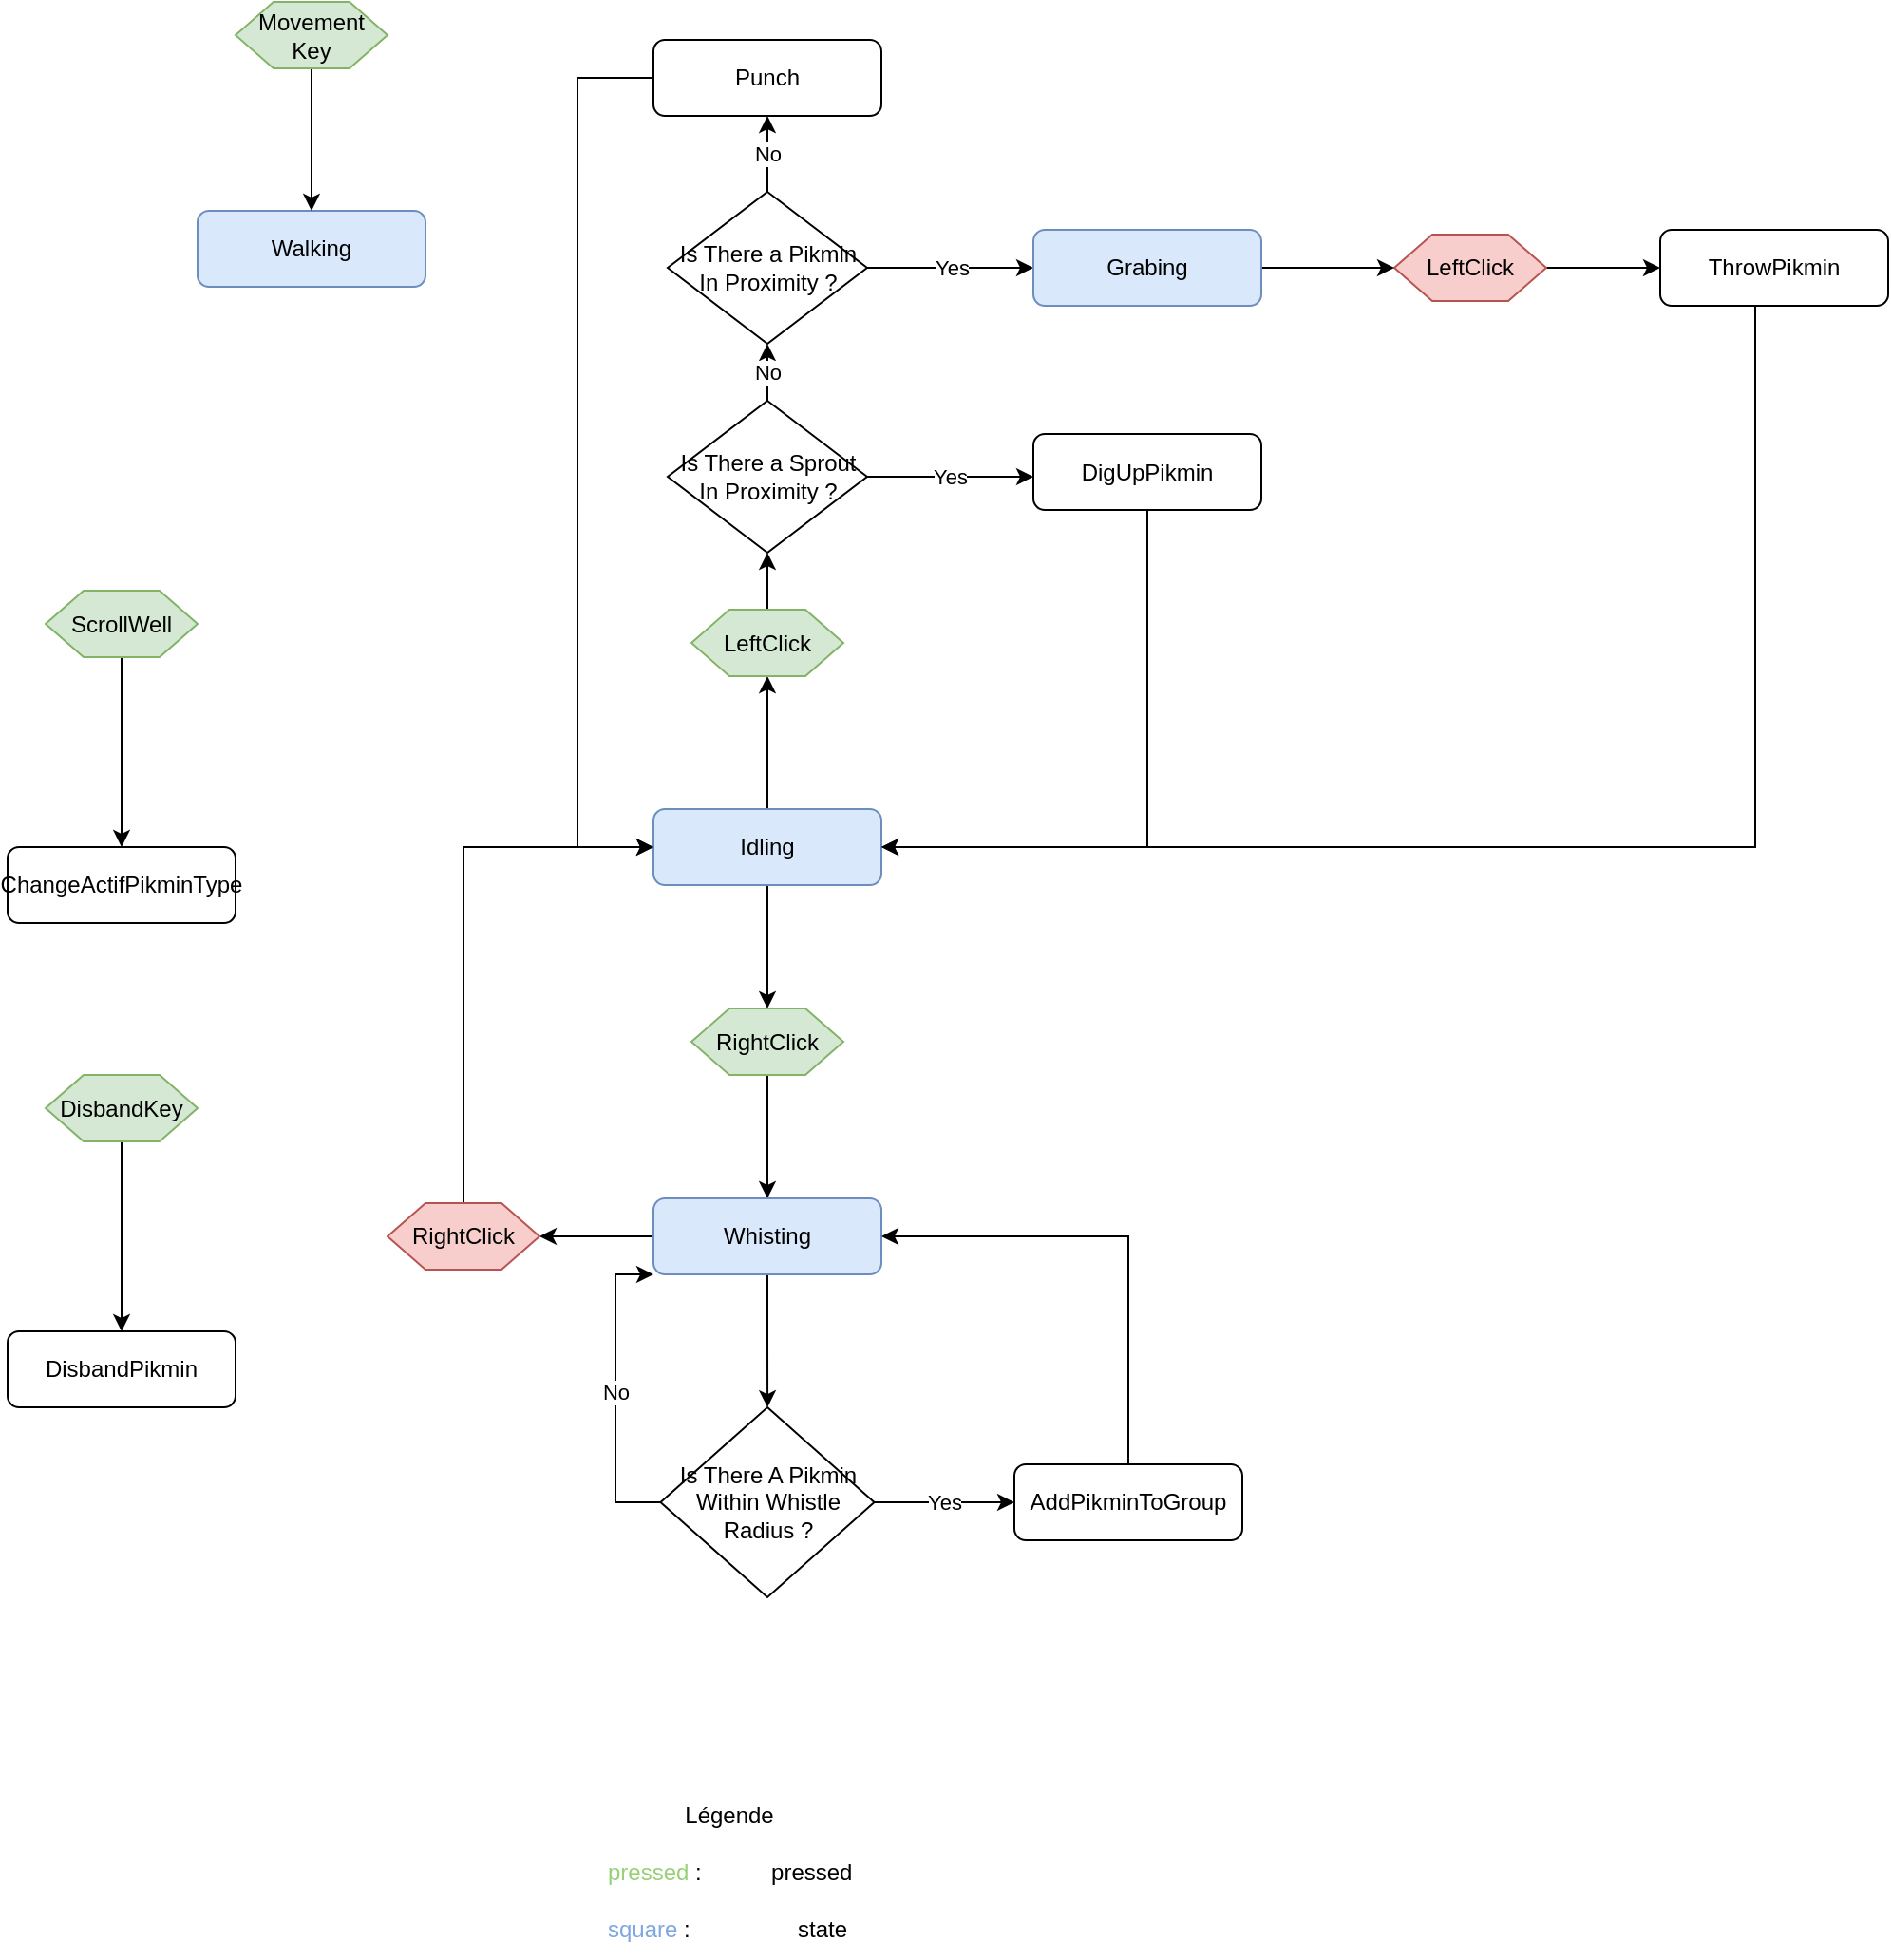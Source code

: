 <mxfile version="24.5.4" type="device">
  <diagram id="C5RBs43oDa-KdzZeNtuy" name="Page-1">
    <mxGraphModel dx="1380" dy="819" grid="1" gridSize="10" guides="1" tooltips="1" connect="1" arrows="1" fold="1" page="1" pageScale="1" pageWidth="827" pageHeight="1169" math="0" shadow="0">
      <root>
        <mxCell id="WIyWlLk6GJQsqaUBKTNV-0" />
        <mxCell id="WIyWlLk6GJQsqaUBKTNV-1" parent="WIyWlLk6GJQsqaUBKTNV-0" />
        <mxCell id="WIyWlLk6GJQsqaUBKTNV-8" value="No" style="rounded=0;html=1;jettySize=auto;orthogonalLoop=1;fontSize=11;endArrow=block;endFill=0;endSize=8;strokeWidth=1;shadow=0;labelBackgroundColor=none;edgeStyle=orthogonalEdgeStyle;" parent="WIyWlLk6GJQsqaUBKTNV-1" edge="1">
          <mxGeometry x="0.333" y="20" relative="1" as="geometry">
            <mxPoint as="offset" />
            <mxPoint x="330" y="440" as="sourcePoint" />
          </mxGeometry>
        </mxCell>
        <mxCell id="WIyWlLk6GJQsqaUBKTNV-9" value="Yes" style="edgeStyle=orthogonalEdgeStyle;rounded=0;html=1;jettySize=auto;orthogonalLoop=1;fontSize=11;endArrow=block;endFill=0;endSize=8;strokeWidth=1;shadow=0;labelBackgroundColor=none;" parent="WIyWlLk6GJQsqaUBKTNV-1" edge="1">
          <mxGeometry y="10" relative="1" as="geometry">
            <mxPoint as="offset" />
            <mxPoint x="430" y="400" as="targetPoint" />
          </mxGeometry>
        </mxCell>
        <mxCell id="4GhjZ-f7PvsUTq7iv2KQ-1" style="edgeStyle=orthogonalEdgeStyle;rounded=0;orthogonalLoop=1;jettySize=auto;html=1;entryX=0.5;entryY=1;entryDx=0;entryDy=0;" parent="WIyWlLk6GJQsqaUBKTNV-1" source="4GhjZ-f7PvsUTq7iv2KQ-3" target="4GhjZ-f7PvsUTq7iv2KQ-26" edge="1">
          <mxGeometry relative="1" as="geometry">
            <mxPoint x="700" y="520" as="targetPoint" />
          </mxGeometry>
        </mxCell>
        <mxCell id="4GhjZ-f7PvsUTq7iv2KQ-95" style="edgeStyle=orthogonalEdgeStyle;rounded=0;orthogonalLoop=1;jettySize=auto;html=1;" parent="WIyWlLk6GJQsqaUBKTNV-1" source="4GhjZ-f7PvsUTq7iv2KQ-3" target="4GhjZ-f7PvsUTq7iv2KQ-94" edge="1">
          <mxGeometry relative="1" as="geometry" />
        </mxCell>
        <mxCell id="4GhjZ-f7PvsUTq7iv2KQ-3" value="Idling" style="rounded=1;whiteSpace=wrap;html=1;fontSize=12;glass=0;strokeWidth=1;shadow=0;fillColor=#dae8fc;strokeColor=#6c8ebf;" parent="WIyWlLk6GJQsqaUBKTNV-1" vertex="1">
          <mxGeometry x="390" y="565" width="120" height="40" as="geometry" />
        </mxCell>
        <mxCell id="4GhjZ-f7PvsUTq7iv2KQ-17" value="Walking" style="rounded=1;whiteSpace=wrap;html=1;fontSize=12;glass=0;strokeWidth=1;shadow=0;fillColor=#dae8fc;strokeColor=#6c8ebf;" parent="WIyWlLk6GJQsqaUBKTNV-1" vertex="1">
          <mxGeometry x="150" y="250" width="120" height="40" as="geometry" />
        </mxCell>
        <mxCell id="4GhjZ-f7PvsUTq7iv2KQ-18" value="Légende" style="swimlane;fontStyle=0;childLayout=stackLayout;horizontal=1;startSize=30;horizontalStack=0;resizeParent=1;resizeParentMax=0;resizeLast=0;collapsible=1;marginBottom=0;whiteSpace=wrap;html=1;strokeColor=none;" parent="WIyWlLk6GJQsqaUBKTNV-1" vertex="1">
          <mxGeometry x="360" y="1080" width="140" height="90" as="geometry" />
        </mxCell>
        <mxCell id="4GhjZ-f7PvsUTq7iv2KQ-19" value="&lt;font color=&quot;#97d077&quot;&gt;pressed&amp;nbsp;&lt;/font&gt;:&amp;nbsp; &amp;nbsp; &amp;nbsp; &amp;nbsp; &amp;nbsp; &amp;nbsp;pressed" style="text;strokeColor=none;fillColor=none;align=left;verticalAlign=middle;spacingLeft=4;spacingRight=4;overflow=hidden;points=[[0,0.5],[1,0.5]];portConstraint=eastwest;rotatable=0;whiteSpace=wrap;html=1;" parent="4GhjZ-f7PvsUTq7iv2KQ-18" vertex="1">
          <mxGeometry y="30" width="140" height="30" as="geometry" />
        </mxCell>
        <mxCell id="4GhjZ-f7PvsUTq7iv2KQ-20" value="&lt;font color=&quot;#7ea6e0&quot;&gt;square&amp;nbsp;&lt;/font&gt;:&amp;nbsp; &amp;nbsp; &amp;nbsp; &amp;nbsp; &amp;nbsp; &amp;nbsp; &amp;nbsp; &amp;nbsp; &amp;nbsp;state" style="text;strokeColor=none;fillColor=none;align=left;verticalAlign=middle;spacingLeft=4;spacingRight=4;overflow=hidden;points=[[0,0.5],[1,0.5]];portConstraint=eastwest;rotatable=0;whiteSpace=wrap;html=1;" parent="4GhjZ-f7PvsUTq7iv2KQ-18" vertex="1">
          <mxGeometry y="60" width="140" height="30" as="geometry" />
        </mxCell>
        <mxCell id="4GhjZ-f7PvsUTq7iv2KQ-75" style="edgeStyle=orthogonalEdgeStyle;rounded=0;orthogonalLoop=1;jettySize=auto;html=1;entryX=0.5;entryY=1;entryDx=0;entryDy=0;" parent="WIyWlLk6GJQsqaUBKTNV-1" source="4GhjZ-f7PvsUTq7iv2KQ-26" target="4GhjZ-f7PvsUTq7iv2KQ-74" edge="1">
          <mxGeometry relative="1" as="geometry" />
        </mxCell>
        <mxCell id="4GhjZ-f7PvsUTq7iv2KQ-26" value="LeftClick" style="shape=hexagon;perimeter=hexagonPerimeter2;whiteSpace=wrap;html=1;fixedSize=1;fillColor=#d5e8d4;strokeColor=#82b366;" parent="WIyWlLk6GJQsqaUBKTNV-1" vertex="1">
          <mxGeometry x="410" y="460" width="80" height="35" as="geometry" />
        </mxCell>
        <mxCell id="4GhjZ-f7PvsUTq7iv2KQ-92" style="edgeStyle=orthogonalEdgeStyle;rounded=0;orthogonalLoop=1;jettySize=auto;html=1;entryX=0;entryY=0.5;entryDx=0;entryDy=0;" parent="WIyWlLk6GJQsqaUBKTNV-1" source="4GhjZ-f7PvsUTq7iv2KQ-28" target="4GhjZ-f7PvsUTq7iv2KQ-91" edge="1">
          <mxGeometry relative="1" as="geometry" />
        </mxCell>
        <mxCell id="4GhjZ-f7PvsUTq7iv2KQ-28" value="LeftClick" style="shape=hexagon;perimeter=hexagonPerimeter2;whiteSpace=wrap;html=1;fixedSize=1;fillColor=#f8cecc;strokeColor=#b85450;" parent="WIyWlLk6GJQsqaUBKTNV-1" vertex="1">
          <mxGeometry x="780" y="262.5" width="80" height="35" as="geometry" />
        </mxCell>
        <mxCell id="4GhjZ-f7PvsUTq7iv2KQ-70" style="edgeStyle=orthogonalEdgeStyle;rounded=0;orthogonalLoop=1;jettySize=auto;html=1;entryX=0.5;entryY=0;entryDx=0;entryDy=0;" parent="WIyWlLk6GJQsqaUBKTNV-1" source="4GhjZ-f7PvsUTq7iv2KQ-69" target="4GhjZ-f7PvsUTq7iv2KQ-17" edge="1">
          <mxGeometry relative="1" as="geometry" />
        </mxCell>
        <mxCell id="4GhjZ-f7PvsUTq7iv2KQ-69" value="Movement&lt;div&gt;Key&lt;/div&gt;" style="shape=hexagon;perimeter=hexagonPerimeter2;whiteSpace=wrap;html=1;fixedSize=1;fillColor=#d5e8d4;strokeColor=#82b366;" parent="WIyWlLk6GJQsqaUBKTNV-1" vertex="1">
          <mxGeometry x="170" y="140" width="80" height="35" as="geometry" />
        </mxCell>
        <mxCell id="4GhjZ-f7PvsUTq7iv2KQ-82" value="No" style="edgeStyle=orthogonalEdgeStyle;rounded=0;orthogonalLoop=1;jettySize=auto;html=1;entryX=0.5;entryY=1;entryDx=0;entryDy=0;entryPerimeter=0;" parent="WIyWlLk6GJQsqaUBKTNV-1" source="4GhjZ-f7PvsUTq7iv2KQ-71" target="4GhjZ-f7PvsUTq7iv2KQ-87" edge="1">
          <mxGeometry relative="1" as="geometry">
            <mxPoint x="450" y="200.04" as="targetPoint" />
          </mxGeometry>
        </mxCell>
        <mxCell id="4GhjZ-f7PvsUTq7iv2KQ-83" value="Yes" style="edgeStyle=orthogonalEdgeStyle;rounded=0;orthogonalLoop=1;jettySize=auto;html=1;entryX=0;entryY=0.5;entryDx=0;entryDy=0;" parent="WIyWlLk6GJQsqaUBKTNV-1" source="4GhjZ-f7PvsUTq7iv2KQ-71" target="4GhjZ-f7PvsUTq7iv2KQ-89" edge="1">
          <mxGeometry relative="1" as="geometry">
            <mxPoint x="590" y="280" as="targetPoint" />
          </mxGeometry>
        </mxCell>
        <mxCell id="4GhjZ-f7PvsUTq7iv2KQ-71" value="Is There a Pikmin&lt;div&gt;In Proximity ?&lt;/div&gt;" style="rhombus;whiteSpace=wrap;html=1;" parent="WIyWlLk6GJQsqaUBKTNV-1" vertex="1">
          <mxGeometry x="397.5" y="240" width="105" height="80" as="geometry" />
        </mxCell>
        <mxCell id="4GhjZ-f7PvsUTq7iv2KQ-76" value="No" style="edgeStyle=orthogonalEdgeStyle;rounded=0;orthogonalLoop=1;jettySize=auto;html=1;entryX=0.5;entryY=1;entryDx=0;entryDy=0;" parent="WIyWlLk6GJQsqaUBKTNV-1" source="4GhjZ-f7PvsUTq7iv2KQ-74" target="4GhjZ-f7PvsUTq7iv2KQ-71" edge="1">
          <mxGeometry relative="1" as="geometry" />
        </mxCell>
        <mxCell id="4GhjZ-f7PvsUTq7iv2KQ-77" value="Yes" style="edgeStyle=orthogonalEdgeStyle;rounded=0;orthogonalLoop=1;jettySize=auto;html=1;entryX=0;entryY=0.563;entryDx=0;entryDy=0;entryPerimeter=0;" parent="WIyWlLk6GJQsqaUBKTNV-1" source="4GhjZ-f7PvsUTq7iv2KQ-74" target="4GhjZ-f7PvsUTq7iv2KQ-79" edge="1">
          <mxGeometry relative="1" as="geometry">
            <mxPoint x="580" y="390" as="targetPoint" />
          </mxGeometry>
        </mxCell>
        <mxCell id="4GhjZ-f7PvsUTq7iv2KQ-74" value="Is There a Sprout&lt;div&gt;In Proximity ?&lt;/div&gt;" style="rhombus;whiteSpace=wrap;html=1;" parent="WIyWlLk6GJQsqaUBKTNV-1" vertex="1">
          <mxGeometry x="397.5" y="350" width="105" height="80" as="geometry" />
        </mxCell>
        <mxCell id="4GhjZ-f7PvsUTq7iv2KQ-80" style="edgeStyle=orthogonalEdgeStyle;rounded=0;orthogonalLoop=1;jettySize=auto;html=1;entryX=1;entryY=0.5;entryDx=0;entryDy=0;exitX=0.5;exitY=1;exitDx=0;exitDy=0;" parent="WIyWlLk6GJQsqaUBKTNV-1" source="4GhjZ-f7PvsUTq7iv2KQ-79" target="4GhjZ-f7PvsUTq7iv2KQ-3" edge="1">
          <mxGeometry relative="1" as="geometry">
            <mxPoint x="550" y="500" as="targetPoint" />
            <Array as="points">
              <mxPoint x="650" y="585" />
            </Array>
          </mxGeometry>
        </mxCell>
        <mxCell id="4GhjZ-f7PvsUTq7iv2KQ-79" value="DigUpPikmin" style="rounded=1;whiteSpace=wrap;html=1;fontSize=12;glass=0;strokeWidth=1;shadow=0;" parent="WIyWlLk6GJQsqaUBKTNV-1" vertex="1">
          <mxGeometry x="590" y="367.5" width="120" height="40" as="geometry" />
        </mxCell>
        <mxCell id="4GhjZ-f7PvsUTq7iv2KQ-88" style="edgeStyle=orthogonalEdgeStyle;rounded=0;orthogonalLoop=1;jettySize=auto;html=1;entryX=0;entryY=0.5;entryDx=0;entryDy=0;" parent="WIyWlLk6GJQsqaUBKTNV-1" source="4GhjZ-f7PvsUTq7iv2KQ-87" target="4GhjZ-f7PvsUTq7iv2KQ-3" edge="1">
          <mxGeometry relative="1" as="geometry">
            <Array as="points">
              <mxPoint x="350" y="180" />
              <mxPoint x="350" y="585" />
            </Array>
          </mxGeometry>
        </mxCell>
        <mxCell id="4GhjZ-f7PvsUTq7iv2KQ-87" value="Punch" style="rounded=1;whiteSpace=wrap;html=1;fontSize=12;glass=0;strokeWidth=1;shadow=0;" parent="WIyWlLk6GJQsqaUBKTNV-1" vertex="1">
          <mxGeometry x="390" y="160" width="120" height="40" as="geometry" />
        </mxCell>
        <mxCell id="4GhjZ-f7PvsUTq7iv2KQ-90" style="edgeStyle=orthogonalEdgeStyle;rounded=0;orthogonalLoop=1;jettySize=auto;html=1;entryX=0;entryY=0.5;entryDx=0;entryDy=0;" parent="WIyWlLk6GJQsqaUBKTNV-1" source="4GhjZ-f7PvsUTq7iv2KQ-89" target="4GhjZ-f7PvsUTq7iv2KQ-28" edge="1">
          <mxGeometry relative="1" as="geometry" />
        </mxCell>
        <mxCell id="4GhjZ-f7PvsUTq7iv2KQ-89" value="Grabing" style="rounded=1;whiteSpace=wrap;html=1;fontSize=12;glass=0;strokeWidth=1;shadow=0;fillColor=#dae8fc;strokeColor=#6c8ebf;" parent="WIyWlLk6GJQsqaUBKTNV-1" vertex="1">
          <mxGeometry x="590" y="260" width="120" height="40" as="geometry" />
        </mxCell>
        <mxCell id="4GhjZ-f7PvsUTq7iv2KQ-93" style="edgeStyle=orthogonalEdgeStyle;rounded=0;orthogonalLoop=1;jettySize=auto;html=1;entryX=1;entryY=0.5;entryDx=0;entryDy=0;" parent="WIyWlLk6GJQsqaUBKTNV-1" source="4GhjZ-f7PvsUTq7iv2KQ-91" target="4GhjZ-f7PvsUTq7iv2KQ-3" edge="1">
          <mxGeometry relative="1" as="geometry">
            <Array as="points">
              <mxPoint x="970" y="585" />
            </Array>
          </mxGeometry>
        </mxCell>
        <mxCell id="4GhjZ-f7PvsUTq7iv2KQ-91" value="ThrowPikmin" style="rounded=1;whiteSpace=wrap;html=1;fontSize=12;glass=0;strokeWidth=1;shadow=0;" parent="WIyWlLk6GJQsqaUBKTNV-1" vertex="1">
          <mxGeometry x="920" y="260" width="120" height="40" as="geometry" />
        </mxCell>
        <mxCell id="4GhjZ-f7PvsUTq7iv2KQ-97" style="edgeStyle=orthogonalEdgeStyle;rounded=0;orthogonalLoop=1;jettySize=auto;html=1;entryX=0.5;entryY=0;entryDx=0;entryDy=0;" parent="WIyWlLk6GJQsqaUBKTNV-1" source="4GhjZ-f7PvsUTq7iv2KQ-94" target="4GhjZ-f7PvsUTq7iv2KQ-96" edge="1">
          <mxGeometry relative="1" as="geometry" />
        </mxCell>
        <mxCell id="4GhjZ-f7PvsUTq7iv2KQ-94" value="RightClick" style="shape=hexagon;perimeter=hexagonPerimeter2;whiteSpace=wrap;html=1;fixedSize=1;fillColor=#d5e8d4;strokeColor=#82b366;" parent="WIyWlLk6GJQsqaUBKTNV-1" vertex="1">
          <mxGeometry x="410" y="670" width="80" height="35" as="geometry" />
        </mxCell>
        <mxCell id="4GhjZ-f7PvsUTq7iv2KQ-100" style="edgeStyle=orthogonalEdgeStyle;rounded=0;orthogonalLoop=1;jettySize=auto;html=1;" parent="WIyWlLk6GJQsqaUBKTNV-1" source="4GhjZ-f7PvsUTq7iv2KQ-96" target="4GhjZ-f7PvsUTq7iv2KQ-99" edge="1">
          <mxGeometry relative="1" as="geometry" />
        </mxCell>
        <mxCell id="4GhjZ-f7PvsUTq7iv2KQ-102" style="edgeStyle=orthogonalEdgeStyle;rounded=0;orthogonalLoop=1;jettySize=auto;html=1;" parent="WIyWlLk6GJQsqaUBKTNV-1" source="4GhjZ-f7PvsUTq7iv2KQ-96" target="4GhjZ-f7PvsUTq7iv2KQ-103" edge="1">
          <mxGeometry relative="1" as="geometry">
            <mxPoint x="450" y="880" as="targetPoint" />
          </mxGeometry>
        </mxCell>
        <mxCell id="4GhjZ-f7PvsUTq7iv2KQ-96" value="Whisting" style="rounded=1;whiteSpace=wrap;html=1;fontSize=12;glass=0;strokeWidth=1;shadow=0;fillColor=#dae8fc;strokeColor=#6c8ebf;" parent="WIyWlLk6GJQsqaUBKTNV-1" vertex="1">
          <mxGeometry x="390" y="770" width="120" height="40" as="geometry" />
        </mxCell>
        <mxCell id="4GhjZ-f7PvsUTq7iv2KQ-101" style="edgeStyle=orthogonalEdgeStyle;rounded=0;orthogonalLoop=1;jettySize=auto;html=1;entryX=0;entryY=0.5;entryDx=0;entryDy=0;" parent="WIyWlLk6GJQsqaUBKTNV-1" source="4GhjZ-f7PvsUTq7iv2KQ-99" target="4GhjZ-f7PvsUTq7iv2KQ-3" edge="1">
          <mxGeometry relative="1" as="geometry">
            <Array as="points">
              <mxPoint x="290" y="585" />
            </Array>
          </mxGeometry>
        </mxCell>
        <mxCell id="4GhjZ-f7PvsUTq7iv2KQ-99" value="RightClick" style="shape=hexagon;perimeter=hexagonPerimeter2;whiteSpace=wrap;html=1;fixedSize=1;fillColor=#f8cecc;strokeColor=#b85450;" parent="WIyWlLk6GJQsqaUBKTNV-1" vertex="1">
          <mxGeometry x="250" y="772.5" width="80" height="35" as="geometry" />
        </mxCell>
        <mxCell id="4GhjZ-f7PvsUTq7iv2KQ-104" value="Yes" style="edgeStyle=orthogonalEdgeStyle;rounded=0;orthogonalLoop=1;jettySize=auto;html=1;" parent="WIyWlLk6GJQsqaUBKTNV-1" source="4GhjZ-f7PvsUTq7iv2KQ-103" edge="1">
          <mxGeometry relative="1" as="geometry">
            <mxPoint x="580" y="930" as="targetPoint" />
          </mxGeometry>
        </mxCell>
        <mxCell id="4GhjZ-f7PvsUTq7iv2KQ-110" value="No" style="edgeStyle=orthogonalEdgeStyle;rounded=0;orthogonalLoop=1;jettySize=auto;html=1;entryX=0;entryY=1;entryDx=0;entryDy=0;" parent="WIyWlLk6GJQsqaUBKTNV-1" source="4GhjZ-f7PvsUTq7iv2KQ-103" target="4GhjZ-f7PvsUTq7iv2KQ-96" edge="1">
          <mxGeometry relative="1" as="geometry">
            <mxPoint x="350" y="930" as="targetPoint" />
            <Array as="points">
              <mxPoint x="370" y="930" />
              <mxPoint x="370" y="810" />
            </Array>
          </mxGeometry>
        </mxCell>
        <mxCell id="4GhjZ-f7PvsUTq7iv2KQ-103" value="Is There A Pikmin Within Whistle Radius ?" style="rhombus;whiteSpace=wrap;html=1;" parent="WIyWlLk6GJQsqaUBKTNV-1" vertex="1">
          <mxGeometry x="393.75" y="880" width="112.5" height="100" as="geometry" />
        </mxCell>
        <mxCell id="4GhjZ-f7PvsUTq7iv2KQ-109" style="edgeStyle=orthogonalEdgeStyle;rounded=0;orthogonalLoop=1;jettySize=auto;html=1;entryX=1;entryY=0.5;entryDx=0;entryDy=0;" parent="WIyWlLk6GJQsqaUBKTNV-1" source="4GhjZ-f7PvsUTq7iv2KQ-106" target="4GhjZ-f7PvsUTq7iv2KQ-96" edge="1">
          <mxGeometry relative="1" as="geometry">
            <Array as="points">
              <mxPoint x="640" y="790" />
            </Array>
          </mxGeometry>
        </mxCell>
        <mxCell id="4GhjZ-f7PvsUTq7iv2KQ-106" value="AddPikminToGroup" style="rounded=1;whiteSpace=wrap;html=1;fontSize=12;glass=0;strokeWidth=1;shadow=0;" parent="WIyWlLk6GJQsqaUBKTNV-1" vertex="1">
          <mxGeometry x="580" y="910" width="120" height="40" as="geometry" />
        </mxCell>
        <mxCell id="4GhjZ-f7PvsUTq7iv2KQ-112" style="edgeStyle=orthogonalEdgeStyle;rounded=0;orthogonalLoop=1;jettySize=auto;html=1;entryX=0.5;entryY=0;entryDx=0;entryDy=0;" parent="WIyWlLk6GJQsqaUBKTNV-1" source="4GhjZ-f7PvsUTq7iv2KQ-113" target="4GhjZ-f7PvsUTq7iv2KQ-114" edge="1">
          <mxGeometry relative="1" as="geometry">
            <mxPoint x="110.0" y="560.0" as="targetPoint" />
          </mxGeometry>
        </mxCell>
        <mxCell id="4GhjZ-f7PvsUTq7iv2KQ-113" value="ScrollWell" style="shape=hexagon;perimeter=hexagonPerimeter2;whiteSpace=wrap;html=1;fixedSize=1;fillColor=#d5e8d4;strokeColor=#82b366;" parent="WIyWlLk6GJQsqaUBKTNV-1" vertex="1">
          <mxGeometry x="70" y="450" width="80" height="35" as="geometry" />
        </mxCell>
        <mxCell id="4GhjZ-f7PvsUTq7iv2KQ-114" value="ChangeActifPikminType" style="rounded=1;whiteSpace=wrap;html=1;fontSize=12;glass=0;strokeWidth=1;shadow=0;" parent="WIyWlLk6GJQsqaUBKTNV-1" vertex="1">
          <mxGeometry x="50" y="585" width="120" height="40" as="geometry" />
        </mxCell>
        <mxCell id="__zQ9e_6UwQcQ3tgjhyb-0" style="edgeStyle=orthogonalEdgeStyle;rounded=0;orthogonalLoop=1;jettySize=auto;html=1;entryX=0.5;entryY=0;entryDx=0;entryDy=0;" edge="1" parent="WIyWlLk6GJQsqaUBKTNV-1" source="__zQ9e_6UwQcQ3tgjhyb-1" target="__zQ9e_6UwQcQ3tgjhyb-2">
          <mxGeometry relative="1" as="geometry">
            <mxPoint x="110.0" y="815.0" as="targetPoint" />
          </mxGeometry>
        </mxCell>
        <mxCell id="__zQ9e_6UwQcQ3tgjhyb-1" value="DisbandKey" style="shape=hexagon;perimeter=hexagonPerimeter2;whiteSpace=wrap;html=1;fixedSize=1;fillColor=#d5e8d4;strokeColor=#82b366;" vertex="1" parent="WIyWlLk6GJQsqaUBKTNV-1">
          <mxGeometry x="70" y="705" width="80" height="35" as="geometry" />
        </mxCell>
        <mxCell id="__zQ9e_6UwQcQ3tgjhyb-2" value="DisbandPikmin" style="rounded=1;whiteSpace=wrap;html=1;fontSize=12;glass=0;strokeWidth=1;shadow=0;" vertex="1" parent="WIyWlLk6GJQsqaUBKTNV-1">
          <mxGeometry x="50" y="840" width="120" height="40" as="geometry" />
        </mxCell>
      </root>
    </mxGraphModel>
  </diagram>
</mxfile>

